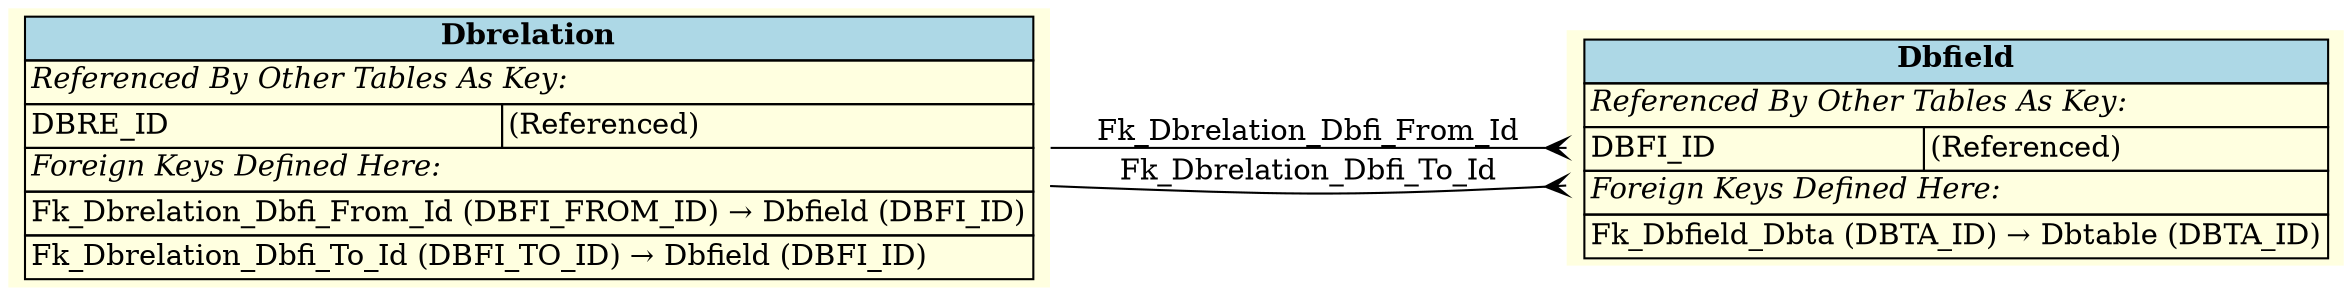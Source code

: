 digraph ERD {
  rankdir=LR;
  node [shape=plaintext, style=filled, fillcolor=lightyellow];
  edge [arrowhead=crow, arrowtail=none, dir=both, labelfontsize=10];

  "Dbrelation" [
    label=<
    <TABLE BORDER="0" CELLBORDER="1" CELLSPACING="0" BGCOLOR="lightyellow">
      <TR><TD COLSPAN="2" BGCOLOR="lightblue"><B>Dbrelation</B></TD></TR>
      <TR><TD COLSPAN="2" ALIGN="LEFT"><I>Referenced By Other Tables As Key:</I></TD></TR>
      <TR><TD ALIGN="LEFT">DBRE_ID</TD><TD ALIGN="LEFT">(Referenced)</TD></TR>
      <TR><TD COLSPAN="2" ALIGN="LEFT"><I>Foreign Keys Defined Here:</I></TD></TR>
      <TR><TD ALIGN="LEFT" COLSPAN="2">Fk_Dbrelation_Dbfi_From_Id (DBFI_FROM_ID) &rarr; Dbfield (DBFI_ID)</TD></TR>
      <TR><TD ALIGN="LEFT" COLSPAN="2">Fk_Dbrelation_Dbfi_To_Id (DBFI_TO_ID) &rarr; Dbfield (DBFI_ID)</TD></TR>
    </TABLE>
    >
  ];

  "Dbfield" [
    label=<
    <TABLE BORDER="0" CELLBORDER="1" CELLSPACING="0" BGCOLOR="lightyellow">
      <TR><TD COLSPAN="2" BGCOLOR="lightblue"><B>Dbfield</B></TD></TR>
      <TR><TD COLSPAN="2" ALIGN="LEFT"><I>Referenced By Other Tables As Key:</I></TD></TR>
      <TR><TD ALIGN="LEFT">DBFI_ID</TD><TD ALIGN="LEFT">(Referenced)</TD></TR>
      <TR><TD COLSPAN="2" ALIGN="LEFT"><I>Foreign Keys Defined Here:</I></TD></TR>
      <TR><TD ALIGN="LEFT" COLSPAN="2">Fk_Dbfield_Dbta (DBTA_ID) &rarr; Dbtable (DBTA_ID)</TD></TR>
    </TABLE>
    >
  ];

  "Dbrelation" -> "Dbfield" [label=" Fk_Dbrelation_Dbfi_From_Id "];
  "Dbrelation" -> "Dbfield" [label=" Fk_Dbrelation_Dbfi_To_Id "];
}
